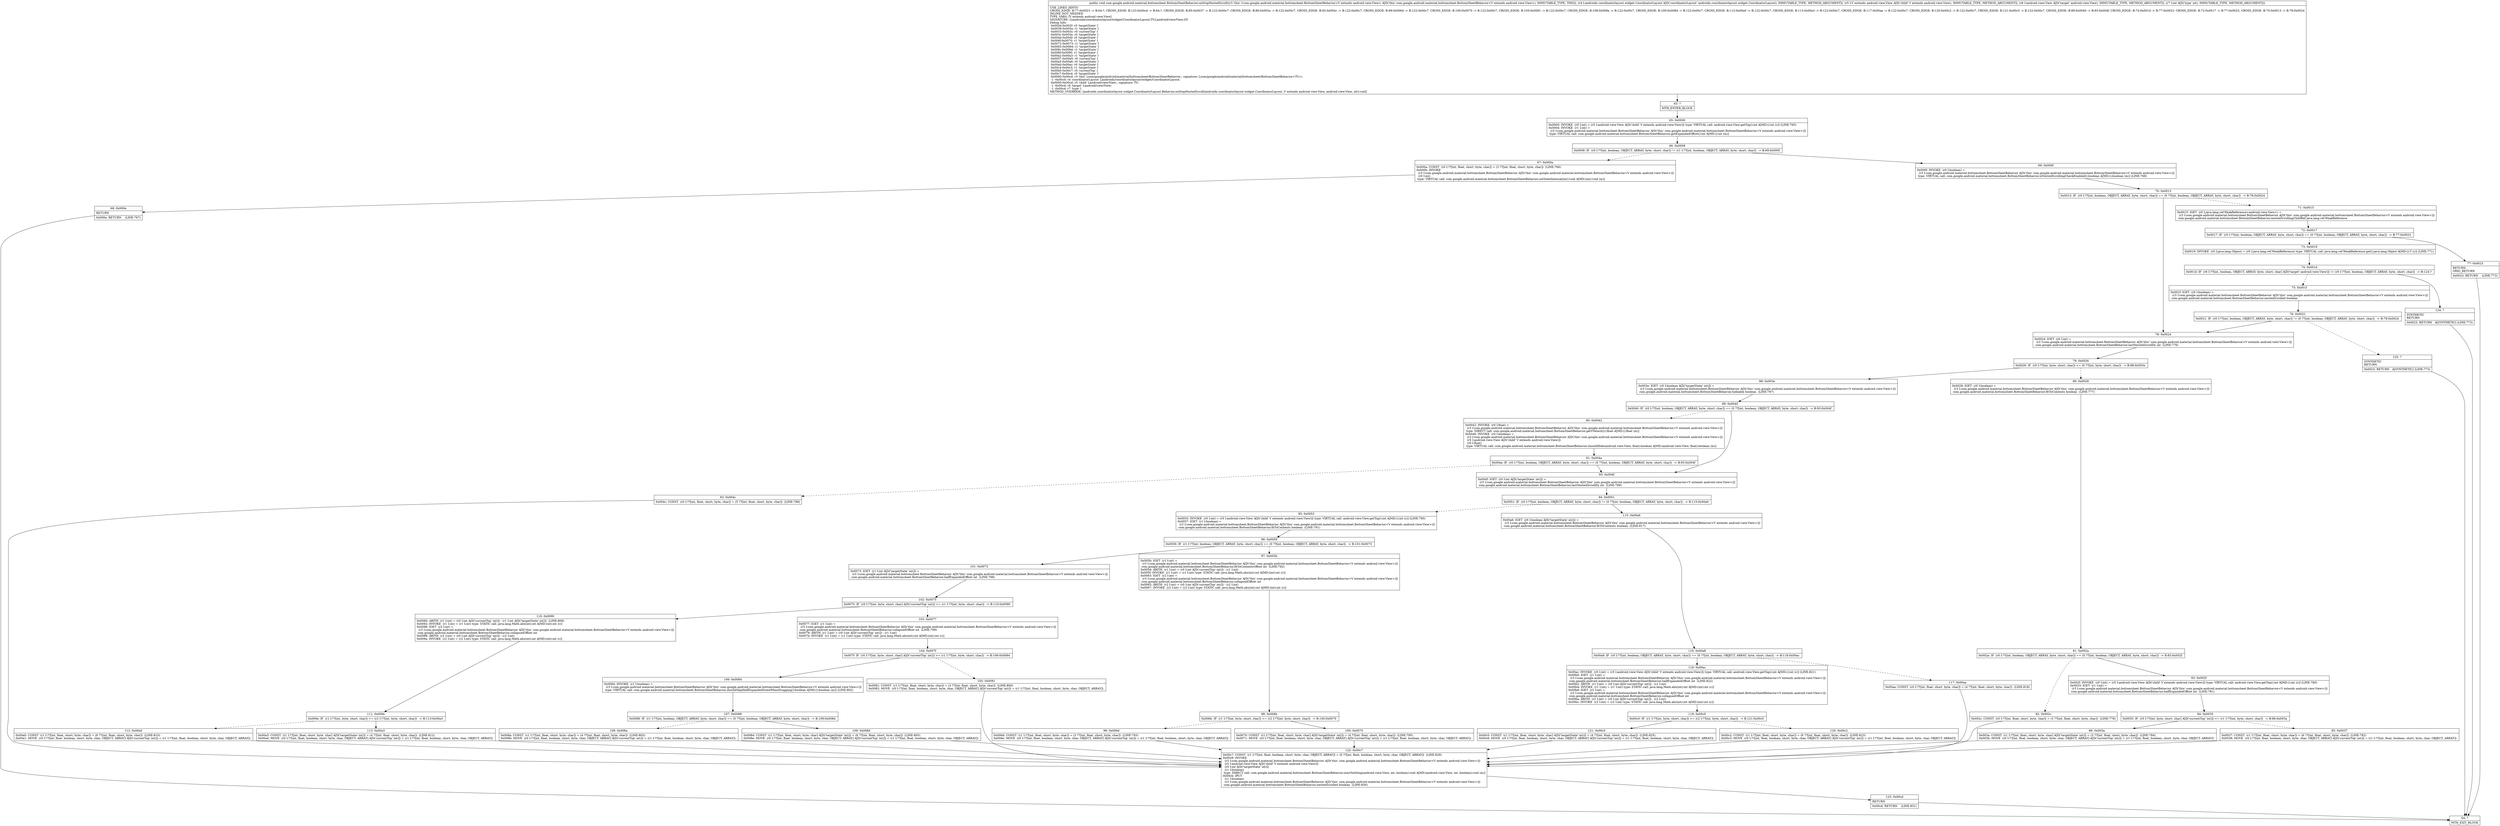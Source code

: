 digraph "CFG forcom.google.android.material.bottomsheet.BottomSheetBehavior.onStopNestedScroll(Landroidx\/coordinatorlayout\/widget\/CoordinatorLayout;Landroid\/view\/View;Landroid\/view\/View;I)V" {
Node_63 [shape=record,label="{63\:\ ?|MTH_ENTER_BLOCK\l}"];
Node_65 [shape=record,label="{65\:\ 0x0000|0x0000: INVOKE  (r0 I:int) = (r5 I:android.view.View A[D('child' V extends android.view.View)]) type: VIRTUAL call: android.view.View.getTop():int A[MD:():int (c)] (LINE:765)\l0x0004: INVOKE  (r1 I:int) = \l  (r3 I:com.google.android.material.bottomsheet.BottomSheetBehavior A[D('this' com.google.android.material.bottomsheet.BottomSheetBehavior\<V extends android.view.View\>)])\l type: VIRTUAL call: com.google.android.material.bottomsheet.BottomSheetBehavior.getExpandedOffset():int A[MD:():int (m)]\l}"];
Node_66 [shape=record,label="{66\:\ 0x0008|0x0008: IF  (r0 I:??[int, boolean, OBJECT, ARRAY, byte, short, char]) != (r1 I:??[int, boolean, OBJECT, ARRAY, byte, short, char])  \-\> B:69:0x000f \l}"];
Node_67 [shape=record,label="{67\:\ 0x000a|0x000a: CONST  (r0 I:??[int, float, short, byte, char]) = (3 ??[int, float, short, byte, char])  (LINE:766)\l0x000b: INVOKE  \l  (r3 I:com.google.android.material.bottomsheet.BottomSheetBehavior A[D('this' com.google.android.material.bottomsheet.BottomSheetBehavior\<V extends android.view.View\>)])\l  (r0 I:int)\l type: VIRTUAL call: com.google.android.material.bottomsheet.BottomSheetBehavior.setStateInternal(int):void A[MD:(int):void (m)]\l}"];
Node_68 [shape=record,label="{68\:\ 0x000e|RETURN\l|0x000e: RETURN    (LINE:767)\l}"];
Node_64 [shape=record,label="{64\:\ ?|MTH_EXIT_BLOCK\l}"];
Node_69 [shape=record,label="{69\:\ 0x000f|0x000f: INVOKE  (r0 I:boolean) = \l  (r3 I:com.google.android.material.bottomsheet.BottomSheetBehavior A[D('this' com.google.android.material.bottomsheet.BottomSheetBehavior\<V extends android.view.View\>)])\l type: VIRTUAL call: com.google.android.material.bottomsheet.BottomSheetBehavior.isNestedScrollingCheckEnabled():boolean A[MD:():boolean (m)] (LINE:769)\l}"];
Node_70 [shape=record,label="{70\:\ 0x0013|0x0013: IF  (r0 I:??[int, boolean, OBJECT, ARRAY, byte, short, char]) == (0 ??[int, boolean, OBJECT, ARRAY, byte, short, char])  \-\> B:78:0x0024 \l}"];
Node_71 [shape=record,label="{71\:\ 0x0015|0x0015: IGET  (r0 I:java.lang.ref.WeakReference\<android.view.View\>) = \l  (r3 I:com.google.android.material.bottomsheet.BottomSheetBehavior A[D('this' com.google.android.material.bottomsheet.BottomSheetBehavior\<V extends android.view.View\>)])\l com.google.android.material.bottomsheet.BottomSheetBehavior.nestedScrollingChildRef java.lang.ref.WeakReference \l}"];
Node_72 [shape=record,label="{72\:\ 0x0017|0x0017: IF  (r0 I:??[int, boolean, OBJECT, ARRAY, byte, short, char]) == (0 ??[int, boolean, OBJECT, ARRAY, byte, short, char])  \-\> B:77:0x0023 \l}"];
Node_73 [shape=record,label="{73\:\ 0x0019|0x0019: INVOKE  (r0 I:java.lang.Object) = (r0 I:java.lang.ref.WeakReference) type: VIRTUAL call: java.lang.ref.WeakReference.get():java.lang.Object A[MD:():T (c)] (LINE:771)\l}"];
Node_74 [shape=record,label="{74\:\ 0x001d|0x001d: IF  (r6 I:??[int, boolean, OBJECT, ARRAY, byte, short, char] A[D('target' android.view.View)]) != (r0 I:??[int, boolean, OBJECT, ARRAY, byte, short, char])  \-\> B:124:? \l}"];
Node_75 [shape=record,label="{75\:\ 0x001f|0x001f: IGET  (r0 I:boolean) = \l  (r3 I:com.google.android.material.bottomsheet.BottomSheetBehavior A[D('this' com.google.android.material.bottomsheet.BottomSheetBehavior\<V extends android.view.View\>)])\l com.google.android.material.bottomsheet.BottomSheetBehavior.nestedScrolled boolean \l}"];
Node_76 [shape=record,label="{76\:\ 0x0021|0x0021: IF  (r0 I:??[int, boolean, OBJECT, ARRAY, byte, short, char]) != (0 ??[int, boolean, OBJECT, ARRAY, byte, short, char])  \-\> B:78:0x0024 \l}"];
Node_125 [shape=record,label="{125\:\ ?|SYNTHETIC\lRETURN\l|0x0023: RETURN   A[SYNTHETIC] (LINE:773)\l}"];
Node_124 [shape=record,label="{124\:\ ?|SYNTHETIC\lRETURN\l|0x0023: RETURN   A[SYNTHETIC] (LINE:773)\l}"];
Node_77 [shape=record,label="{77\:\ 0x0023|RETURN\lORIG_RETURN\l|0x0023: RETURN    (LINE:773)\l}"];
Node_78 [shape=record,label="{78\:\ 0x0024|0x0024: IGET  (r0 I:int) = \l  (r3 I:com.google.android.material.bottomsheet.BottomSheetBehavior A[D('this' com.google.android.material.bottomsheet.BottomSheetBehavior\<V extends android.view.View\>)])\l com.google.android.material.bottomsheet.BottomSheetBehavior.lastNestedScrollDy int  (LINE:776)\l}"];
Node_79 [shape=record,label="{79\:\ 0x0026|0x0026: IF  (r0 I:??[int, byte, short, char]) \<= (0 ??[int, byte, short, char])  \-\> B:88:0x003e \l}"];
Node_80 [shape=record,label="{80\:\ 0x0028|0x0028: IGET  (r0 I:boolean) = \l  (r3 I:com.google.android.material.bottomsheet.BottomSheetBehavior A[D('this' com.google.android.material.bottomsheet.BottomSheetBehavior\<V extends android.view.View\>)])\l com.google.android.material.bottomsheet.BottomSheetBehavior.fitToContents boolean  (LINE:777)\l}"];
Node_81 [shape=record,label="{81\:\ 0x002a|0x002a: IF  (r0 I:??[int, boolean, OBJECT, ARRAY, byte, short, char]) == (0 ??[int, boolean, OBJECT, ARRAY, byte, short, char])  \-\> B:83:0x002f \l}"];
Node_82 [shape=record,label="{82\:\ 0x002c|0x002c: CONST  (r0 I:??[int, float, short, byte, char]) = (3 ??[int, float, short, byte, char])  (LINE:778)\l}"];
Node_122 [shape=record,label="{122\:\ 0x00c7|0x00c7: CONST  (r1 I:??[int, float, boolean, short, byte, char, OBJECT, ARRAY]) = (0 ??[int, float, boolean, short, byte, char, OBJECT, ARRAY])  (LINE:829)\l0x00c8: INVOKE  \l  (r3 I:com.google.android.material.bottomsheet.BottomSheetBehavior A[D('this' com.google.android.material.bottomsheet.BottomSheetBehavior\<V extends android.view.View\>)])\l  (r5 I:android.view.View A[D('child' V extends android.view.View)])\l  (r0 I:int A[D('targetState' int)])\l  (r1 I:boolean)\l type: DIRECT call: com.google.android.material.bottomsheet.BottomSheetBehavior.startSettling(android.view.View, int, boolean):void A[MD:(android.view.View, int, boolean):void (m)]\l0x00cb: IPUT  \l  (r1 I:boolean)\l  (r3 I:com.google.android.material.bottomsheet.BottomSheetBehavior A[D('this' com.google.android.material.bottomsheet.BottomSheetBehavior\<V extends android.view.View\>)])\l com.google.android.material.bottomsheet.BottomSheetBehavior.nestedScrolled boolean  (LINE:830)\l}"];
Node_123 [shape=record,label="{123\:\ 0x00cd|RETURN\l|0x00cd: RETURN    (LINE:831)\l}"];
Node_83 [shape=record,label="{83\:\ 0x002f|0x002f: INVOKE  (r0 I:int) = (r5 I:android.view.View A[D('child' V extends android.view.View)]) type: VIRTUAL call: android.view.View.getTop():int A[MD:():int (c)] (LINE:780)\l0x0033: IGET  (r1 I:int) = \l  (r3 I:com.google.android.material.bottomsheet.BottomSheetBehavior A[D('this' com.google.android.material.bottomsheet.BottomSheetBehavior\<V extends android.view.View\>)])\l com.google.android.material.bottomsheet.BottomSheetBehavior.halfExpandedOffset int  (LINE:781)\l}"];
Node_84 [shape=record,label="{84\:\ 0x0035|0x0035: IF  (r0 I:??[int, byte, short, char] A[D('currentTop' int)]) \<= (r1 I:??[int, byte, short, char])  \-\> B:86:0x003a \l}"];
Node_85 [shape=record,label="{85\:\ 0x0037|0x0037: CONST  (r1 I:??[int, float, short, byte, char]) = (6 ??[int, float, short, byte, char])  (LINE:782)\l0x0038: MOVE  (r0 I:??[int, float, boolean, short, byte, char, OBJECT, ARRAY] A[D('currentTop' int)]) = (r1 I:??[int, float, boolean, short, byte, char, OBJECT, ARRAY]) \l}"];
Node_86 [shape=record,label="{86\:\ 0x003a|0x003a: CONST  (r1 I:??[int, float, short, byte, char] A[D('targetState' int)]) = (3 ??[int, float, short, byte, char])  (LINE:784)\l0x003b: MOVE  (r0 I:??[int, float, boolean, short, byte, char, OBJECT, ARRAY] A[D('currentTop' int)]) = (r1 I:??[int, float, boolean, short, byte, char, OBJECT, ARRAY]) \l}"];
Node_88 [shape=record,label="{88\:\ 0x003e|0x003e: IGET  (r0 I:boolean A[D('targetState' int)]) = \l  (r3 I:com.google.android.material.bottomsheet.BottomSheetBehavior A[D('this' com.google.android.material.bottomsheet.BottomSheetBehavior\<V extends android.view.View\>)])\l com.google.android.material.bottomsheet.BottomSheetBehavior.hideable boolean  (LINE:787)\l}"];
Node_89 [shape=record,label="{89\:\ 0x0040|0x0040: IF  (r0 I:??[int, boolean, OBJECT, ARRAY, byte, short, char]) == (0 ??[int, boolean, OBJECT, ARRAY, byte, short, char])  \-\> B:93:0x004f \l}"];
Node_90 [shape=record,label="{90\:\ 0x0042|0x0042: INVOKE  (r0 I:float) = \l  (r3 I:com.google.android.material.bottomsheet.BottomSheetBehavior A[D('this' com.google.android.material.bottomsheet.BottomSheetBehavior\<V extends android.view.View\>)])\l type: DIRECT call: com.google.android.material.bottomsheet.BottomSheetBehavior.getYVelocity():float A[MD:():float (m)]\l0x0046: INVOKE  (r0 I:boolean) = \l  (r3 I:com.google.android.material.bottomsheet.BottomSheetBehavior A[D('this' com.google.android.material.bottomsheet.BottomSheetBehavior\<V extends android.view.View\>)])\l  (r5 I:android.view.View A[D('child' V extends android.view.View)])\l  (r0 I:float)\l type: VIRTUAL call: com.google.android.material.bottomsheet.BottomSheetBehavior.shouldHide(android.view.View, float):boolean A[MD:(android.view.View, float):boolean (m)]\l}"];
Node_91 [shape=record,label="{91\:\ 0x004a|0x004a: IF  (r0 I:??[int, boolean, OBJECT, ARRAY, byte, short, char]) == (0 ??[int, boolean, OBJECT, ARRAY, byte, short, char])  \-\> B:93:0x004f \l}"];
Node_92 [shape=record,label="{92\:\ 0x004c|0x004c: CONST  (r0 I:??[int, float, short, byte, char]) = (5 ??[int, float, short, byte, char])  (LINE:788)\l}"];
Node_93 [shape=record,label="{93\:\ 0x004f|0x004f: IGET  (r0 I:int A[D('targetState' int)]) = \l  (r3 I:com.google.android.material.bottomsheet.BottomSheetBehavior A[D('this' com.google.android.material.bottomsheet.BottomSheetBehavior\<V extends android.view.View\>)])\l com.google.android.material.bottomsheet.BottomSheetBehavior.lastNestedScrollDy int  (LINE:789)\l}"];
Node_94 [shape=record,label="{94\:\ 0x0051|0x0051: IF  (r0 I:??[int, boolean, OBJECT, ARRAY, byte, short, char]) != (0 ??[int, boolean, OBJECT, ARRAY, byte, short, char])  \-\> B:115:0x00a6 \l}"];
Node_95 [shape=record,label="{95\:\ 0x0053|0x0053: INVOKE  (r0 I:int) = (r5 I:android.view.View A[D('child' V extends android.view.View)]) type: VIRTUAL call: android.view.View.getTop():int A[MD:():int (c)] (LINE:790)\l0x0057: IGET  (r1 I:boolean) = \l  (r3 I:com.google.android.material.bottomsheet.BottomSheetBehavior A[D('this' com.google.android.material.bottomsheet.BottomSheetBehavior\<V extends android.view.View\>)])\l com.google.android.material.bottomsheet.BottomSheetBehavior.fitToContents boolean  (LINE:791)\l}"];
Node_96 [shape=record,label="{96\:\ 0x0059|0x0059: IF  (r1 I:??[int, boolean, OBJECT, ARRAY, byte, short, char]) == (0 ??[int, boolean, OBJECT, ARRAY, byte, short, char])  \-\> B:101:0x0073 \l}"];
Node_97 [shape=record,label="{97\:\ 0x005b|0x005b: IGET  (r1 I:int) = \l  (r3 I:com.google.android.material.bottomsheet.BottomSheetBehavior A[D('this' com.google.android.material.bottomsheet.BottomSheetBehavior\<V extends android.view.View\>)])\l com.google.android.material.bottomsheet.BottomSheetBehavior.fitToContentsOffset int  (LINE:792)\l0x005d: ARITH  (r1 I:int) = (r0 I:int A[D('currentTop' int)]) \- (r1 I:int) \l0x005f: INVOKE  (r1 I:int) = (r1 I:int) type: STATIC call: java.lang.Math.abs(int):int A[MD:(int):int (c)]\l0x0063: IGET  (r2 I:int) = \l  (r3 I:com.google.android.material.bottomsheet.BottomSheetBehavior A[D('this' com.google.android.material.bottomsheet.BottomSheetBehavior\<V extends android.view.View\>)])\l com.google.android.material.bottomsheet.BottomSheetBehavior.collapsedOffset int \l0x0065: ARITH  (r2 I:int) = (r0 I:int A[D('currentTop' int)]) \- (r2 I:int) \l0x0067: INVOKE  (r2 I:int) = (r2 I:int) type: STATIC call: java.lang.Math.abs(int):int A[MD:(int):int (c)]\l}"];
Node_98 [shape=record,label="{98\:\ 0x006b|0x006b: IF  (r1 I:??[int, byte, short, char]) \>= (r2 I:??[int, byte, short, char])  \-\> B:100:0x0070 \l}"];
Node_99 [shape=record,label="{99\:\ 0x006d|0x006d: CONST  (r1 I:??[int, float, short, byte, char]) = (3 ??[int, float, short, byte, char])  (LINE:793)\l0x006e: MOVE  (r0 I:??[int, float, boolean, short, byte, char, OBJECT, ARRAY] A[D('currentTop' int)]) = (r1 I:??[int, float, boolean, short, byte, char, OBJECT, ARRAY]) \l}"];
Node_100 [shape=record,label="{100\:\ 0x0070|0x0070: CONST  (r1 I:??[int, float, short, byte, char] A[D('targetState' int)]) = (4 ??[int, float, short, byte, char])  (LINE:795)\l0x0071: MOVE  (r0 I:??[int, float, boolean, short, byte, char, OBJECT, ARRAY] A[D('currentTop' int)]) = (r1 I:??[int, float, boolean, short, byte, char, OBJECT, ARRAY]) \l}"];
Node_101 [shape=record,label="{101\:\ 0x0073|0x0073: IGET  (r1 I:int A[D('targetState' int)]) = \l  (r3 I:com.google.android.material.bottomsheet.BottomSheetBehavior A[D('this' com.google.android.material.bottomsheet.BottomSheetBehavior\<V extends android.view.View\>)])\l com.google.android.material.bottomsheet.BottomSheetBehavior.halfExpandedOffset int  (LINE:798)\l}"];
Node_102 [shape=record,label="{102\:\ 0x0075|0x0075: IF  (r0 I:??[int, byte, short, char] A[D('currentTop' int)]) \>= (r1 I:??[int, byte, short, char])  \-\> B:110:0x0090 \l}"];
Node_103 [shape=record,label="{103\:\ 0x0077|0x0077: IGET  (r1 I:int) = \l  (r3 I:com.google.android.material.bottomsheet.BottomSheetBehavior A[D('this' com.google.android.material.bottomsheet.BottomSheetBehavior\<V extends android.view.View\>)])\l com.google.android.material.bottomsheet.BottomSheetBehavior.collapsedOffset int  (LINE:799)\l0x0079: ARITH  (r1 I:int) = (r0 I:int A[D('currentTop' int)]) \- (r1 I:int) \l0x007b: INVOKE  (r1 I:int) = (r1 I:int) type: STATIC call: java.lang.Math.abs(int):int A[MD:(int):int (c)]\l}"];
Node_104 [shape=record,label="{104\:\ 0x007f|0x007f: IF  (r0 I:??[int, byte, short, char] A[D('currentTop' int)]) \>= (r1 I:??[int, byte, short, char])  \-\> B:106:0x0084 \l}"];
Node_105 [shape=record,label="{105\:\ 0x0081|0x0081: CONST  (r1 I:??[int, float, short, byte, char]) = (3 ??[int, float, short, byte, char])  (LINE:800)\l0x0082: MOVE  (r0 I:??[int, float, boolean, short, byte, char, OBJECT, ARRAY] A[D('currentTop' int)]) = (r1 I:??[int, float, boolean, short, byte, char, OBJECT, ARRAY]) \l}"];
Node_106 [shape=record,label="{106\:\ 0x0084|0x0084: INVOKE  (r1 I:boolean) = \l  (r3 I:com.google.android.material.bottomsheet.BottomSheetBehavior A[D('this' com.google.android.material.bottomsheet.BottomSheetBehavior\<V extends android.view.View\>)])\l type: VIRTUAL call: com.google.android.material.bottomsheet.BottomSheetBehavior.shouldSkipHalfExpandedStateWhenDragging():boolean A[MD:():boolean (m)] (LINE:802)\l}"];
Node_107 [shape=record,label="{107\:\ 0x0088|0x0088: IF  (r1 I:??[int, boolean, OBJECT, ARRAY, byte, short, char]) == (0 ??[int, boolean, OBJECT, ARRAY, byte, short, char])  \-\> B:109:0x008d \l}"];
Node_108 [shape=record,label="{108\:\ 0x008a|0x008a: CONST  (r1 I:??[int, float, short, byte, char]) = (4 ??[int, float, short, byte, char])  (LINE:803)\l0x008b: MOVE  (r0 I:??[int, float, boolean, short, byte, char, OBJECT, ARRAY] A[D('currentTop' int)]) = (r1 I:??[int, float, boolean, short, byte, char, OBJECT, ARRAY]) \l}"];
Node_109 [shape=record,label="{109\:\ 0x008d|0x008d: CONST  (r1 I:??[int, float, short, byte, char] A[D('targetState' int)]) = (6 ??[int, float, short, byte, char])  (LINE:805)\l0x008e: MOVE  (r0 I:??[int, float, boolean, short, byte, char, OBJECT, ARRAY] A[D('currentTop' int)]) = (r1 I:??[int, float, boolean, short, byte, char, OBJECT, ARRAY]) \l}"];
Node_110 [shape=record,label="{110\:\ 0x0090|0x0090: ARITH  (r1 I:int) = (r0 I:int A[D('currentTop' int)]) \- (r1 I:int A[D('targetState' int)])  (LINE:809)\l0x0092: INVOKE  (r1 I:int) = (r1 I:int) type: STATIC call: java.lang.Math.abs(int):int A[MD:(int):int (c)]\l0x0096: IGET  (r2 I:int) = \l  (r3 I:com.google.android.material.bottomsheet.BottomSheetBehavior A[D('this' com.google.android.material.bottomsheet.BottomSheetBehavior\<V extends android.view.View\>)])\l com.google.android.material.bottomsheet.BottomSheetBehavior.collapsedOffset int \l0x0098: ARITH  (r2 I:int) = (r0 I:int A[D('currentTop' int)]) \- (r2 I:int) \l0x009a: INVOKE  (r2 I:int) = (r2 I:int) type: STATIC call: java.lang.Math.abs(int):int A[MD:(int):int (c)]\l}"];
Node_111 [shape=record,label="{111\:\ 0x009e|0x009e: IF  (r1 I:??[int, byte, short, char]) \>= (r2 I:??[int, byte, short, char])  \-\> B:113:0x00a3 \l}"];
Node_112 [shape=record,label="{112\:\ 0x00a0|0x00a0: CONST  (r1 I:??[int, float, short, byte, char]) = (6 ??[int, float, short, byte, char])  (LINE:810)\l0x00a1: MOVE  (r0 I:??[int, float, boolean, short, byte, char, OBJECT, ARRAY] A[D('currentTop' int)]) = (r1 I:??[int, float, boolean, short, byte, char, OBJECT, ARRAY]) \l}"];
Node_113 [shape=record,label="{113\:\ 0x00a3|0x00a3: CONST  (r1 I:??[int, float, short, byte, char] A[D('targetState' int)]) = (4 ??[int, float, short, byte, char])  (LINE:812)\l0x00a4: MOVE  (r0 I:??[int, float, boolean, short, byte, char, OBJECT, ARRAY] A[D('currentTop' int)]) = (r1 I:??[int, float, boolean, short, byte, char, OBJECT, ARRAY]) \l}"];
Node_115 [shape=record,label="{115\:\ 0x00a6|0x00a6: IGET  (r0 I:boolean A[D('targetState' int)]) = \l  (r3 I:com.google.android.material.bottomsheet.BottomSheetBehavior A[D('this' com.google.android.material.bottomsheet.BottomSheetBehavior\<V extends android.view.View\>)])\l com.google.android.material.bottomsheet.BottomSheetBehavior.fitToContents boolean  (LINE:817)\l}"];
Node_116 [shape=record,label="{116\:\ 0x00a8|0x00a8: IF  (r0 I:??[int, boolean, OBJECT, ARRAY, byte, short, char]) == (0 ??[int, boolean, OBJECT, ARRAY, byte, short, char])  \-\> B:118:0x00ac \l}"];
Node_117 [shape=record,label="{117\:\ 0x00aa|0x00aa: CONST  (r0 I:??[int, float, short, byte, char]) = (4 ??[int, float, short, byte, char])  (LINE:818)\l}"];
Node_118 [shape=record,label="{118\:\ 0x00ac|0x00ac: INVOKE  (r0 I:int) = (r5 I:android.view.View A[D('child' V extends android.view.View)]) type: VIRTUAL call: android.view.View.getTop():int A[MD:():int (c)] (LINE:821)\l0x00b0: IGET  (r1 I:int) = \l  (r3 I:com.google.android.material.bottomsheet.BottomSheetBehavior A[D('this' com.google.android.material.bottomsheet.BottomSheetBehavior\<V extends android.view.View\>)])\l com.google.android.material.bottomsheet.BottomSheetBehavior.halfExpandedOffset int  (LINE:822)\l0x00b2: ARITH  (r1 I:int) = (r0 I:int A[D('currentTop' int)]) \- (r1 I:int) \l0x00b4: INVOKE  (r1 I:int) = (r1 I:int) type: STATIC call: java.lang.Math.abs(int):int A[MD:(int):int (c)]\l0x00b8: IGET  (r2 I:int) = \l  (r3 I:com.google.android.material.bottomsheet.BottomSheetBehavior A[D('this' com.google.android.material.bottomsheet.BottomSheetBehavior\<V extends android.view.View\>)])\l com.google.android.material.bottomsheet.BottomSheetBehavior.collapsedOffset int \l0x00ba: ARITH  (r2 I:int) = (r0 I:int A[D('currentTop' int)]) \- (r2 I:int) \l0x00bc: INVOKE  (r2 I:int) = (r2 I:int) type: STATIC call: java.lang.Math.abs(int):int A[MD:(int):int (c)]\l}"];
Node_119 [shape=record,label="{119\:\ 0x00c0|0x00c0: IF  (r1 I:??[int, byte, short, char]) \>= (r2 I:??[int, byte, short, char])  \-\> B:121:0x00c5 \l}"];
Node_120 [shape=record,label="{120\:\ 0x00c2|0x00c2: CONST  (r1 I:??[int, float, short, byte, char]) = (6 ??[int, float, short, byte, char])  (LINE:823)\l0x00c3: MOVE  (r0 I:??[int, float, boolean, short, byte, char, OBJECT, ARRAY] A[D('currentTop' int)]) = (r1 I:??[int, float, boolean, short, byte, char, OBJECT, ARRAY]) \l}"];
Node_121 [shape=record,label="{121\:\ 0x00c5|0x00c5: CONST  (r1 I:??[int, float, short, byte, char] A[D('targetState' int)]) = (4 ??[int, float, short, byte, char])  (LINE:825)\l0x00c6: MOVE  (r0 I:??[int, float, boolean, short, byte, char, OBJECT, ARRAY] A[D('currentTop' int)]) = (r1 I:??[int, float, boolean, short, byte, char, OBJECT, ARRAY]) \l}"];
MethodNode[shape=record,label="{public void com.google.android.material.bottomsheet.BottomSheetBehavior.onStopNestedScroll((r3 'this' I:com.google.android.material.bottomsheet.BottomSheetBehavior\<V extends android.view.View\> A[D('this' com.google.android.material.bottomsheet.BottomSheetBehavior\<V extends android.view.View\>), IMMUTABLE_TYPE, THIS]), (r4 I:androidx.coordinatorlayout.widget.CoordinatorLayout A[D('coordinatorLayout' androidx.coordinatorlayout.widget.CoordinatorLayout), IMMUTABLE_TYPE, METHOD_ARGUMENT]), (r5 I:V extends android.view.View A[D('child' V extends android.view.View), IMMUTABLE_TYPE, METHOD_ARGUMENT]), (r6 I:android.view.View A[D('target' android.view.View), IMMUTABLE_TYPE, METHOD_ARGUMENT]), (r7 I:int A[D('type' int), IMMUTABLE_TYPE, METHOD_ARGUMENT]))  | USE_LINES_HINTS\lCROSS_EDGE: B:77:0x0023 \-\> B:64:?, CROSS_EDGE: B:123:0x00cd \-\> B:64:?, CROSS_EDGE: B:85:0x0037 \-\> B:122:0x00c7, CROSS_EDGE: B:86:0x003a \-\> B:122:0x00c7, CROSS_EDGE: B:92:0x004c \-\> B:122:0x00c7, CROSS_EDGE: B:99:0x006d \-\> B:122:0x00c7, CROSS_EDGE: B:100:0x0070 \-\> B:122:0x00c7, CROSS_EDGE: B:105:0x0081 \-\> B:122:0x00c7, CROSS_EDGE: B:108:0x008a \-\> B:122:0x00c7, CROSS_EDGE: B:109:0x008d \-\> B:122:0x00c7, CROSS_EDGE: B:112:0x00a0 \-\> B:122:0x00c7, CROSS_EDGE: B:113:0x00a3 \-\> B:122:0x00c7, CROSS_EDGE: B:117:0x00aa \-\> B:122:0x00c7, CROSS_EDGE: B:120:0x00c2 \-\> B:122:0x00c7, CROSS_EDGE: B:121:0x00c5 \-\> B:122:0x00c7, CROSS_EDGE: B:89:0x0040 \-\> B:93:0x004f, CROSS_EDGE: B:74:0x001d \-\> B:77:0x0023, CROSS_EDGE: B:72:0x0017 \-\> B:77:0x0023, CROSS_EDGE: B:70:0x0013 \-\> B:78:0x0024\lINLINE_NOT_NEEDED\lTYPE_VARS: [V extends android.view.View]\lSIGNATURE: (Landroidx\/coordinatorlayout\/widget\/CoordinatorLayout;TV;Landroid\/view\/View;I)V\lDebug Info:\l  0x002d\-0x002f: r0 'targetState' I\l  0x0039\-0x003a: r1 'targetState' I\l  0x0033\-0x003c: r0 'currentTop' I\l  0x003c\-0x003e: r0 'targetState' I\l  0x004d\-0x004f: r0 'targetState' I\l  0x006f\-0x0070: r1 'targetState' I\l  0x0072\-0x0073: r1 'targetState' I\l  0x0083\-0x0084: r1 'targetState' I\l  0x008c\-0x008d: r1 'targetState' I\l  0x008f\-0x0090: r1 'targetState' I\l  0x00a2\-0x00a3: r1 'targetState' I\l  0x0057\-0x00a5: r0 'currentTop' I\l  0x00a5\-0x00a6: r0 'targetState' I\l  0x00ab\-0x00ac: r0 'targetState' I\l  0x00c4\-0x00c5: r1 'targetState' I\l  0x00b0\-0x00c7: r0 'currentTop' I\l  0x00c7\-0x00cd: r0 'targetState' I\l  0x0000\-0x00cd: r3 'this' Lcom\/google\/android\/material\/bottomsheet\/BottomSheetBehavior;, signature: Lcom\/google\/android\/material\/bottomsheet\/BottomSheetBehavior\<TV;\>;\l  \-1 \-0x00cd: r4 'coordinatorLayout' Landroidx\/coordinatorlayout\/widget\/CoordinatorLayout;\l  0x0000\-0x00cd: r5 'child' Landroid\/view\/View;, signature: TV;\l  \-1 \-0x00cd: r6 'target' Landroid\/view\/View;\l  \-1 \-0x00cd: r7 'type' I\lMETHOD_OVERRIDE: [androidx.coordinatorlayout.widget.CoordinatorLayout.Behavior.onStopNestedScroll(androidx.coordinatorlayout.widget.CoordinatorLayout, V extends android.view.View, android.view.View, int):void]\l}"];
MethodNode -> Node_63;Node_63 -> Node_65;
Node_65 -> Node_66;
Node_66 -> Node_67[style=dashed];
Node_66 -> Node_69;
Node_67 -> Node_68;
Node_68 -> Node_64;
Node_69 -> Node_70;
Node_70 -> Node_71[style=dashed];
Node_70 -> Node_78;
Node_71 -> Node_72;
Node_72 -> Node_73[style=dashed];
Node_72 -> Node_77;
Node_73 -> Node_74;
Node_74 -> Node_75[style=dashed];
Node_74 -> Node_124;
Node_75 -> Node_76;
Node_76 -> Node_78;
Node_76 -> Node_125[style=dashed];
Node_125 -> Node_64;
Node_124 -> Node_64;
Node_77 -> Node_64;
Node_78 -> Node_79;
Node_79 -> Node_80[style=dashed];
Node_79 -> Node_88;
Node_80 -> Node_81;
Node_81 -> Node_82[style=dashed];
Node_81 -> Node_83;
Node_82 -> Node_122;
Node_122 -> Node_123;
Node_123 -> Node_64;
Node_83 -> Node_84;
Node_84 -> Node_85[style=dashed];
Node_84 -> Node_86;
Node_85 -> Node_122;
Node_86 -> Node_122;
Node_88 -> Node_89;
Node_89 -> Node_90[style=dashed];
Node_89 -> Node_93;
Node_90 -> Node_91;
Node_91 -> Node_92[style=dashed];
Node_91 -> Node_93;
Node_92 -> Node_122;
Node_93 -> Node_94;
Node_94 -> Node_95[style=dashed];
Node_94 -> Node_115;
Node_95 -> Node_96;
Node_96 -> Node_97[style=dashed];
Node_96 -> Node_101;
Node_97 -> Node_98;
Node_98 -> Node_99[style=dashed];
Node_98 -> Node_100;
Node_99 -> Node_122;
Node_100 -> Node_122;
Node_101 -> Node_102;
Node_102 -> Node_103[style=dashed];
Node_102 -> Node_110;
Node_103 -> Node_104;
Node_104 -> Node_105[style=dashed];
Node_104 -> Node_106;
Node_105 -> Node_122;
Node_106 -> Node_107;
Node_107 -> Node_108[style=dashed];
Node_107 -> Node_109;
Node_108 -> Node_122;
Node_109 -> Node_122;
Node_110 -> Node_111;
Node_111 -> Node_112[style=dashed];
Node_111 -> Node_113;
Node_112 -> Node_122;
Node_113 -> Node_122;
Node_115 -> Node_116;
Node_116 -> Node_117[style=dashed];
Node_116 -> Node_118;
Node_117 -> Node_122;
Node_118 -> Node_119;
Node_119 -> Node_120[style=dashed];
Node_119 -> Node_121;
Node_120 -> Node_122;
Node_121 -> Node_122;
}

